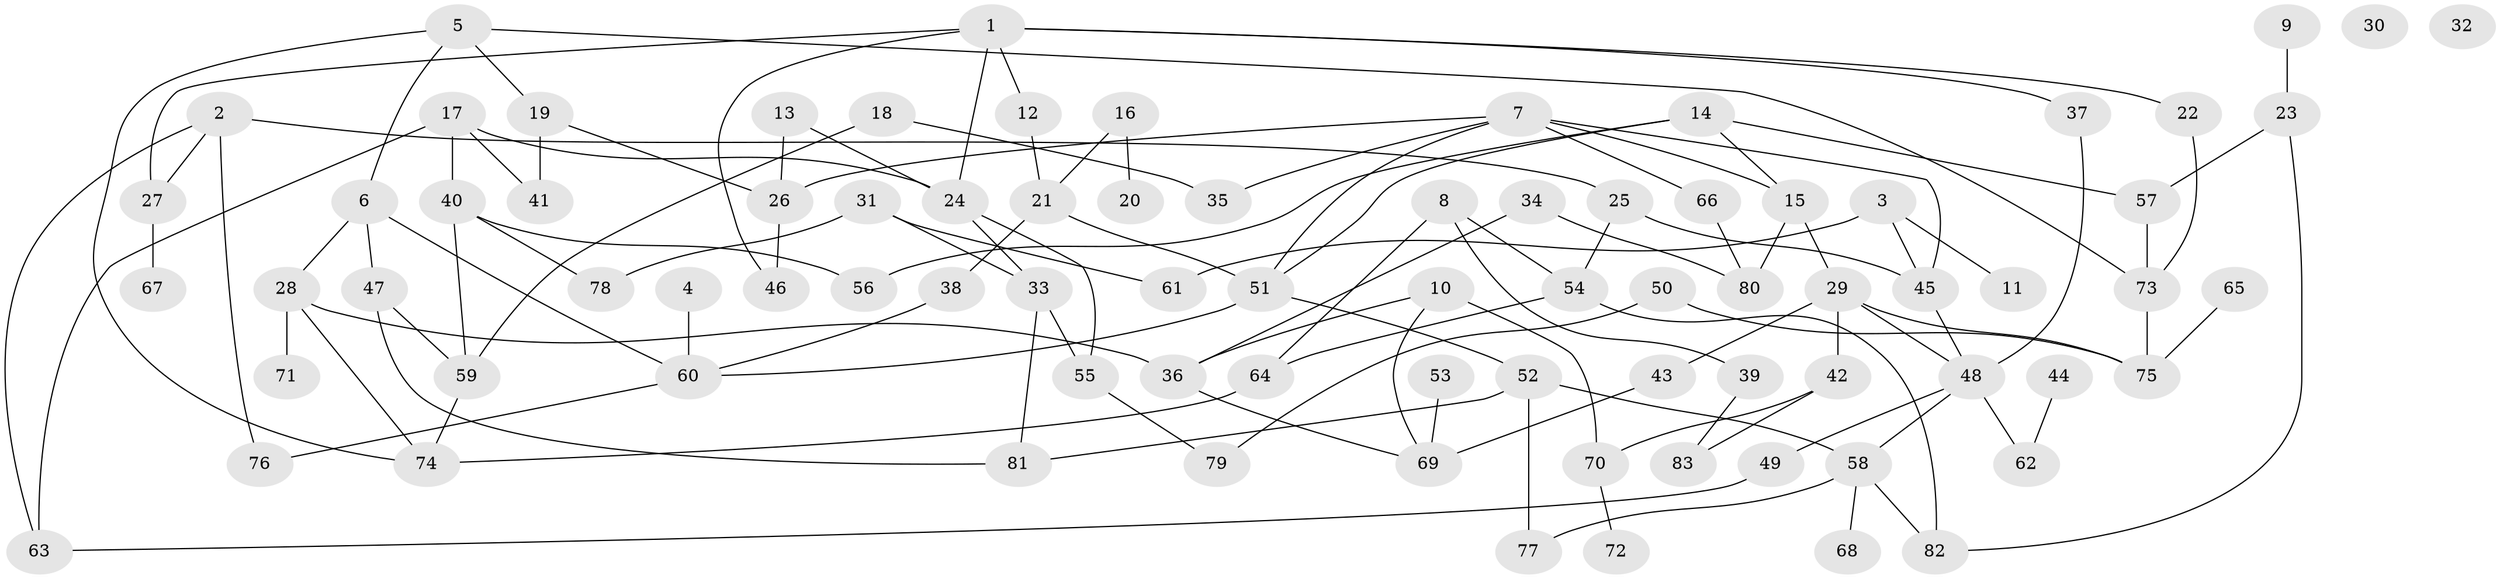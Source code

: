 // Generated by graph-tools (version 1.1) at 2025/25/03/09/25 03:25:18]
// undirected, 83 vertices, 118 edges
graph export_dot {
graph [start="1"]
  node [color=gray90,style=filled];
  1;
  2;
  3;
  4;
  5;
  6;
  7;
  8;
  9;
  10;
  11;
  12;
  13;
  14;
  15;
  16;
  17;
  18;
  19;
  20;
  21;
  22;
  23;
  24;
  25;
  26;
  27;
  28;
  29;
  30;
  31;
  32;
  33;
  34;
  35;
  36;
  37;
  38;
  39;
  40;
  41;
  42;
  43;
  44;
  45;
  46;
  47;
  48;
  49;
  50;
  51;
  52;
  53;
  54;
  55;
  56;
  57;
  58;
  59;
  60;
  61;
  62;
  63;
  64;
  65;
  66;
  67;
  68;
  69;
  70;
  71;
  72;
  73;
  74;
  75;
  76;
  77;
  78;
  79;
  80;
  81;
  82;
  83;
  1 -- 12;
  1 -- 22;
  1 -- 24;
  1 -- 27;
  1 -- 37;
  1 -- 46;
  2 -- 25;
  2 -- 27;
  2 -- 63;
  2 -- 76;
  3 -- 11;
  3 -- 45;
  3 -- 61;
  4 -- 60;
  5 -- 6;
  5 -- 19;
  5 -- 73;
  5 -- 74;
  6 -- 28;
  6 -- 47;
  6 -- 60;
  7 -- 15;
  7 -- 26;
  7 -- 35;
  7 -- 45;
  7 -- 51;
  7 -- 66;
  8 -- 39;
  8 -- 54;
  8 -- 64;
  9 -- 23;
  10 -- 36;
  10 -- 69;
  10 -- 70;
  12 -- 21;
  13 -- 24;
  13 -- 26;
  14 -- 15;
  14 -- 51;
  14 -- 56;
  14 -- 57;
  15 -- 29;
  15 -- 80;
  16 -- 20;
  16 -- 21;
  17 -- 24;
  17 -- 40;
  17 -- 41;
  17 -- 63;
  18 -- 35;
  18 -- 59;
  19 -- 26;
  19 -- 41;
  21 -- 38;
  21 -- 51;
  22 -- 73;
  23 -- 57;
  23 -- 82;
  24 -- 33;
  24 -- 55;
  25 -- 45;
  25 -- 54;
  26 -- 46;
  27 -- 67;
  28 -- 36;
  28 -- 71;
  28 -- 74;
  29 -- 42;
  29 -- 43;
  29 -- 48;
  29 -- 75;
  31 -- 33;
  31 -- 61;
  31 -- 78;
  33 -- 55;
  33 -- 81;
  34 -- 36;
  34 -- 80;
  36 -- 69;
  37 -- 48;
  38 -- 60;
  39 -- 83;
  40 -- 56;
  40 -- 59;
  40 -- 78;
  42 -- 70;
  42 -- 83;
  43 -- 69;
  44 -- 62;
  45 -- 48;
  47 -- 59;
  47 -- 81;
  48 -- 49;
  48 -- 58;
  48 -- 62;
  49 -- 63;
  50 -- 75;
  50 -- 79;
  51 -- 52;
  51 -- 60;
  52 -- 58;
  52 -- 77;
  52 -- 81;
  53 -- 69;
  54 -- 64;
  54 -- 82;
  55 -- 79;
  57 -- 73;
  58 -- 68;
  58 -- 77;
  58 -- 82;
  59 -- 74;
  60 -- 76;
  64 -- 74;
  65 -- 75;
  66 -- 80;
  70 -- 72;
  73 -- 75;
}
